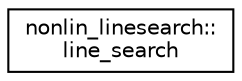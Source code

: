 digraph "Graphical Class Hierarchy"
{
  edge [fontname="Helvetica",fontsize="10",labelfontname="Helvetica",labelfontsize="10"];
  node [fontname="Helvetica",fontsize="10",shape=record];
  rankdir="LR";
  Node0 [label="nonlin_linesearch::\lline_search",height=0.2,width=0.4,color="black", fillcolor="white", style="filled",URL="$structnonlin__linesearch_1_1line__search.html",tooltip="Defines a type capable of performing an inexact, backtracking line search to find a point as far alon..."];
}
